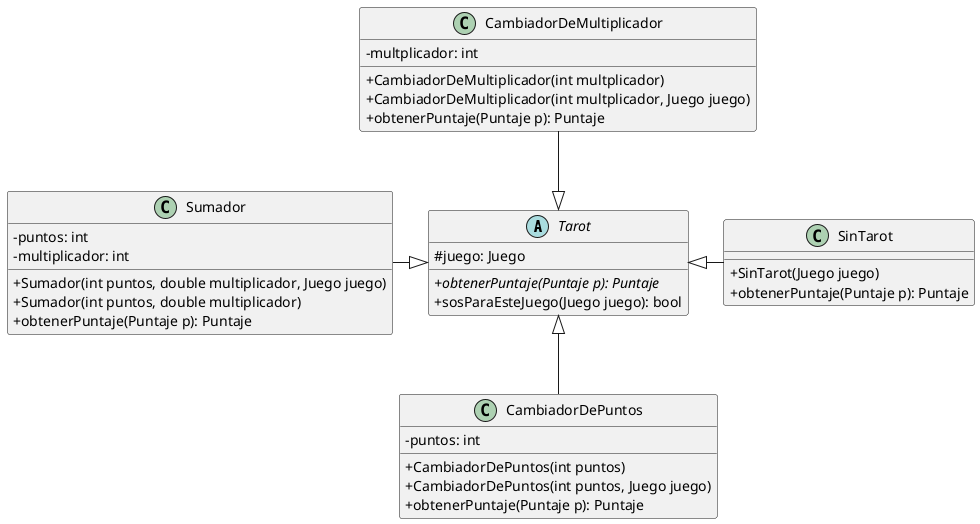 @startuml Tarot
skinparam classAttributeIconSize 0

abstract class Tarot{
#juego: Juego
+{abstract}obtenerPuntaje(Puntaje p): Puntaje
+sosParaEsteJuego(Juego juego): bool
}

class Sumador {
-puntos: int
-multiplicador: int
+Sumador(int puntos, double multiplicador, Juego juego)
+Sumador(int puntos, double multiplicador)
+obtenerPuntaje(Puntaje p): Puntaje
}

class SinTarot {
+SinTarot(Juego juego)
+obtenerPuntaje(Puntaje p): Puntaje
}

class CambiadorDePuntos {
-puntos: int
+CambiadorDePuntos(int puntos)
+CambiadorDePuntos(int puntos, Juego juego)
+obtenerPuntaje(Puntaje p): Puntaje
}

class CambiadorDeMultiplicador {
-multplicador: int
+CambiadorDeMultiplicador(int multplicador)
+CambiadorDeMultiplicador(int multplicador, Juego juego)
+obtenerPuntaje(Puntaje p): Puntaje
}

Sumador -right-|> Tarot
SinTarot -left-|> Tarot
CambiadorDePuntos -up-|> Tarot
CambiadorDeMultiplicador --|> Tarot


@enduml